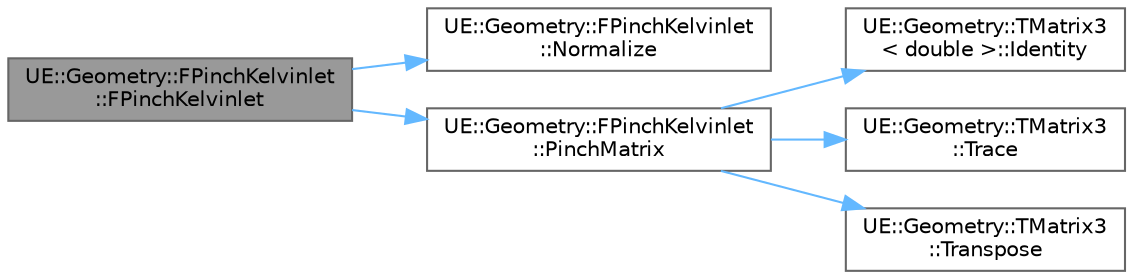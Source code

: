 digraph "UE::Geometry::FPinchKelvinlet::FPinchKelvinlet"
{
 // INTERACTIVE_SVG=YES
 // LATEX_PDF_SIZE
  bgcolor="transparent";
  edge [fontname=Helvetica,fontsize=10,labelfontname=Helvetica,labelfontsize=10];
  node [fontname=Helvetica,fontsize=10,shape=box,height=0.2,width=0.4];
  rankdir="LR";
  Node1 [id="Node000001",label="UE::Geometry::FPinchKelvinlet\l::FPinchKelvinlet",height=0.2,width=0.4,color="gray40", fillcolor="grey60", style="filled", fontcolor="black",tooltip=" "];
  Node1 -> Node2 [id="edge1_Node000001_Node000002",color="steelblue1",style="solid",tooltip=" "];
  Node2 [id="Node000002",label="UE::Geometry::FPinchKelvinlet\l::Normalize",height=0.2,width=0.4,color="grey40", fillcolor="white", style="filled",URL="$d7/d0d/classUE_1_1Geometry_1_1FPinchKelvinlet.html#a8070e2441218cee07dc4746737a97273",tooltip=" "];
  Node1 -> Node3 [id="edge2_Node000001_Node000003",color="steelblue1",style="solid",tooltip=" "];
  Node3 [id="Node000003",label="UE::Geometry::FPinchKelvinlet\l::PinchMatrix",height=0.2,width=0.4,color="grey40", fillcolor="white", style="filled",URL="$d7/d0d/classUE_1_1Geometry_1_1FPinchKelvinlet.html#a4763083ff9592a3889da131f5274ca8c",tooltip=" "];
  Node3 -> Node4 [id="edge3_Node000003_Node000004",color="steelblue1",style="solid",tooltip=" "];
  Node4 [id="Node000004",label="UE::Geometry::TMatrix3\l\< double \>::Identity",height=0.2,width=0.4,color="grey40", fillcolor="white", style="filled",URL="$d8/ddc/structUE_1_1Geometry_1_1TMatrix3.html#aa146b3788b8e650df878f4dd71a2b439",tooltip=" "];
  Node3 -> Node5 [id="edge4_Node000003_Node000005",color="steelblue1",style="solid",tooltip=" "];
  Node5 [id="Node000005",label="UE::Geometry::TMatrix3\l::Trace",height=0.2,width=0.4,color="grey40", fillcolor="white", style="filled",URL="$d8/ddc/structUE_1_1Geometry_1_1TMatrix3.html#a1eb039b5bf62553a2e4f9ac84d105a4f",tooltip=" "];
  Node3 -> Node6 [id="edge5_Node000003_Node000006",color="steelblue1",style="solid",tooltip=" "];
  Node6 [id="Node000006",label="UE::Geometry::TMatrix3\l::Transpose",height=0.2,width=0.4,color="grey40", fillcolor="white", style="filled",URL="$d8/ddc/structUE_1_1Geometry_1_1TMatrix3.html#ad494b6b5068e6fcffcf3f22a74f6b39d",tooltip=" "];
}

